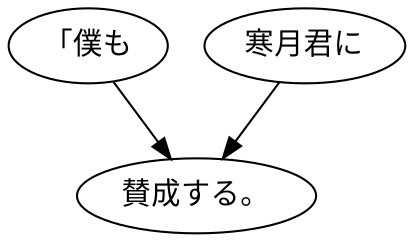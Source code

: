 digraph graph7883 {
	node0 [label="「僕も"];
	node1 [label="寒月君に"];
	node2 [label="賛成する。"];
	node0 -> node2;
	node1 -> node2;
}
